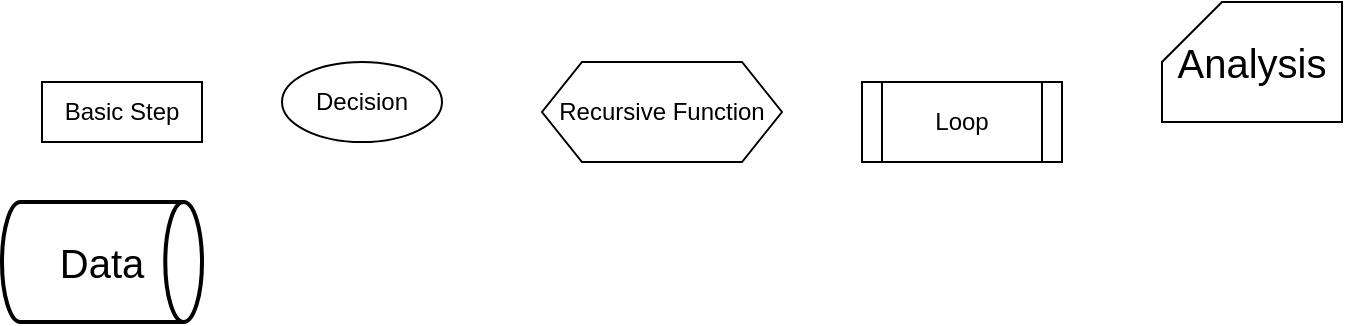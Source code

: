 <mxfile version="14.6.9" type="github" pages="3">
  <diagram id="C5RBs43oDa-KdzZeNtuy" name="Definitions">
    <mxGraphModel dx="998" dy="548" grid="1" gridSize="10" guides="1" tooltips="1" connect="1" arrows="1" fold="1" page="1" pageScale="1" pageWidth="827" pageHeight="1169" math="0" shadow="0">
      <root>
        <mxCell id="WIyWlLk6GJQsqaUBKTNV-0" />
        <mxCell id="WIyWlLk6GJQsqaUBKTNV-1" parent="WIyWlLk6GJQsqaUBKTNV-0" />
        <mxCell id="oQeX9p5yyepEpvZitSPG-0" value="Basic Step" style="rounded=0;whiteSpace=wrap;html=1;" parent="WIyWlLk6GJQsqaUBKTNV-1" vertex="1">
          <mxGeometry x="80" y="50" width="80" height="30" as="geometry" />
        </mxCell>
        <mxCell id="oQeX9p5yyepEpvZitSPG-1" value="Decision" style="ellipse;whiteSpace=wrap;html=1;" parent="WIyWlLk6GJQsqaUBKTNV-1" vertex="1">
          <mxGeometry x="200" y="40" width="80" height="40" as="geometry" />
        </mxCell>
        <mxCell id="oQeX9p5yyepEpvZitSPG-2" value="Recursive Function" style="shape=hexagon;perimeter=hexagonPerimeter2;whiteSpace=wrap;html=1;fixedSize=1;" parent="WIyWlLk6GJQsqaUBKTNV-1" vertex="1">
          <mxGeometry x="330" y="40" width="120" height="50" as="geometry" />
        </mxCell>
        <mxCell id="RtTp5QrfIGCOpTLdnlya-0" value="Loop" style="shape=process;whiteSpace=wrap;html=1;backgroundOutline=1;" parent="WIyWlLk6GJQsqaUBKTNV-1" vertex="1">
          <mxGeometry x="490" y="50" width="100" height="40" as="geometry" />
        </mxCell>
        <mxCell id="6ulfAT_DIQg-6BGicPa_-0" value="Analysis" style="shape=card;whiteSpace=wrap;html=1;fontSize=20;" parent="WIyWlLk6GJQsqaUBKTNV-1" vertex="1">
          <mxGeometry x="640" y="10" width="90" height="60" as="geometry" />
        </mxCell>
        <mxCell id="5KdFiXBNwwGhrF-CoOeg-0" value="Data" style="strokeWidth=2;html=1;shape=mxgraph.flowchart.direct_data;whiteSpace=wrap;fontSize=20;" parent="WIyWlLk6GJQsqaUBKTNV-1" vertex="1">
          <mxGeometry x="60" y="110" width="100" height="60" as="geometry" />
        </mxCell>
      </root>
    </mxGraphModel>
  </diagram>
  <diagram id="tIxm_2JEZQ_qYNFVAXUs" name="Main Overview">
    <mxGraphModel dx="2024" dy="1745" grid="1" gridSize="10" guides="1" tooltips="1" connect="1" arrows="1" fold="1" page="1" pageScale="1" pageWidth="850" pageHeight="1100" math="0" shadow="0">
      <root>
        <mxCell id="d6WLnALJwDJ_RtDQIaNG-0" />
        <mxCell id="d6WLnALJwDJ_RtDQIaNG-1" parent="d6WLnALJwDJ_RtDQIaNG-0" />
        <mxCell id="Dl-497psYRMsx54OYw8d-57" value="" style="rounded=0;whiteSpace=wrap;html=1;fillColor=#f8cecc;strokeColor=#b85450;" vertex="1" parent="d6WLnALJwDJ_RtDQIaNG-1">
          <mxGeometry x="-840" y="130" width="1060" height="410" as="geometry" />
        </mxCell>
        <mxCell id="d6WLnALJwDJ_RtDQIaNG-8" value="" style="rounded=0;whiteSpace=wrap;html=1;fillColor=#dae8fc;strokeColor=#6c8ebf;" vertex="1" parent="d6WLnALJwDJ_RtDQIaNG-1">
          <mxGeometry x="240" y="-10" width="350" height="260" as="geometry" />
        </mxCell>
        <mxCell id="d6WLnALJwDJ_RtDQIaNG-2" value="Input For The Move" style="rounded=0;whiteSpace=wrap;html=1;" vertex="1" parent="d6WLnALJwDJ_RtDQIaNG-1">
          <mxGeometry x="360" y="10" width="80" height="40" as="geometry" />
        </mxCell>
        <mxCell id="d6WLnALJwDJ_RtDQIaNG-6" value="" style="endArrow=classic;html=1;exitX=0.5;exitY=1;exitDx=0;exitDy=0;entryX=0.5;entryY=0;entryDx=0;entryDy=0;" edge="1" parent="d6WLnALJwDJ_RtDQIaNG-1" source="d6WLnALJwDJ_RtDQIaNG-2" target="Dl-497psYRMsx54OYw8d-1">
          <mxGeometry width="50" height="50" relative="1" as="geometry">
            <mxPoint x="400" y="170" as="sourcePoint" />
            <mxPoint x="400" y="220" as="targetPoint" />
          </mxGeometry>
        </mxCell>
        <mxCell id="d6WLnALJwDJ_RtDQIaNG-9" value="&lt;font style=&quot;font-size: 20px&quot;&gt;Main&lt;/font&gt;" style="text;html=1;strokeColor=none;fillColor=none;align=center;verticalAlign=middle;whiteSpace=wrap;rounded=0;" vertex="1" parent="d6WLnALJwDJ_RtDQIaNG-1">
          <mxGeometry x="490" y="10" width="90" height="80" as="geometry" />
        </mxCell>
        <mxCell id="d6WLnALJwDJ_RtDQIaNG-11" value="" style="endArrow=classic;html=1;exitX=0.5;exitY=1;exitDx=0;exitDy=0;entryX=0.5;entryY=0;entryDx=0;entryDy=0;" edge="1" parent="d6WLnALJwDJ_RtDQIaNG-1" source="Dl-497psYRMsx54OYw8d-1">
          <mxGeometry width="50" height="50" relative="1" as="geometry">
            <mxPoint x="400" y="260" as="sourcePoint" />
            <mxPoint x="400" y="190" as="targetPoint" />
          </mxGeometry>
        </mxCell>
        <mxCell id="Dl-497psYRMsx54OYw8d-1" value="Find the optimal rating for each possible move from the current position" style="shape=process;whiteSpace=wrap;html=1;backgroundOutline=1;" vertex="1" parent="d6WLnALJwDJ_RtDQIaNG-1">
          <mxGeometry x="320" y="90" width="160" height="60" as="geometry" />
        </mxCell>
        <mxCell id="Dl-497psYRMsx54OYw8d-34" value="" style="endArrow=none;dashed=1;html=1;dashPattern=1 3;strokeWidth=2;exitX=1;exitY=0;exitDx=0;exitDy=0;entryX=0;entryY=0.5;entryDx=0;entryDy=0;" edge="1" parent="d6WLnALJwDJ_RtDQIaNG-1" source="Dl-497psYRMsx54OYw8d-46" target="Dl-497psYRMsx54OYw8d-35">
          <mxGeometry width="50" height="50" relative="1" as="geometry">
            <mxPoint x="-130" y="430" as="sourcePoint" />
            <mxPoint x="-80" y="380" as="targetPoint" />
          </mxGeometry>
        </mxCell>
        <mxCell id="Dl-497psYRMsx54OYw8d-35" value="Get Optimal Rating from this position" style="shape=hexagon;perimeter=hexagonPerimeter2;whiteSpace=wrap;html=1;fixedSize=1;" vertex="1" parent="d6WLnALJwDJ_RtDQIaNG-1">
          <mxGeometry x="-70" y="190" width="120" height="50" as="geometry" />
        </mxCell>
        <mxCell id="Dl-497psYRMsx54OYw8d-36" value="If this is final Layer" style="ellipse;whiteSpace=wrap;html=1;" vertex="1" parent="d6WLnALJwDJ_RtDQIaNG-1">
          <mxGeometry x="-55" y="280" width="90" height="50" as="geometry" />
        </mxCell>
        <mxCell id="Dl-497psYRMsx54OYw8d-37" value="" style="endArrow=classic;html=1;exitX=0.5;exitY=1;exitDx=0;exitDy=0;entryX=0.5;entryY=0;entryDx=0;entryDy=0;" edge="1" parent="d6WLnALJwDJ_RtDQIaNG-1" source="Dl-497psYRMsx54OYw8d-35" target="Dl-497psYRMsx54OYw8d-36">
          <mxGeometry width="50" height="50" relative="1" as="geometry">
            <mxPoint x="230" y="410" as="sourcePoint" />
            <mxPoint x="280" y="360" as="targetPoint" />
          </mxGeometry>
        </mxCell>
        <mxCell id="Dl-497psYRMsx54OYw8d-38" value="Return Current Rating" style="rounded=0;whiteSpace=wrap;html=1;" vertex="1" parent="d6WLnALJwDJ_RtDQIaNG-1">
          <mxGeometry x="110" y="290" width="90" height="30" as="geometry" />
        </mxCell>
        <mxCell id="Dl-497psYRMsx54OYw8d-39" value="" style="endArrow=classic;html=1;entryX=0;entryY=0.5;entryDx=0;entryDy=0;exitX=1;exitY=0.5;exitDx=0;exitDy=0;" edge="1" parent="d6WLnALJwDJ_RtDQIaNG-1" source="Dl-497psYRMsx54OYw8d-36" target="Dl-497psYRMsx54OYw8d-38">
          <mxGeometry width="50" height="50" relative="1" as="geometry">
            <mxPoint x="40" y="310" as="sourcePoint" />
            <mxPoint x="20" y="280" as="targetPoint" />
          </mxGeometry>
        </mxCell>
        <mxCell id="Dl-497psYRMsx54OYw8d-40" value="" style="endArrow=classic;html=1;entryX=1;entryY=0.5;entryDx=0;entryDy=0;exitX=0;exitY=0.5;exitDx=0;exitDy=0;" edge="1" parent="d6WLnALJwDJ_RtDQIaNG-1" source="Dl-497psYRMsx54OYw8d-36">
          <mxGeometry width="50" height="50" relative="1" as="geometry">
            <mxPoint x="-30" y="330" as="sourcePoint" />
            <mxPoint x="-170" y="305" as="targetPoint" />
          </mxGeometry>
        </mxCell>
        <mxCell id="Dl-497psYRMsx54OYw8d-41" value="If Playing Black" style="ellipse;whiteSpace=wrap;html=1;" vertex="1" parent="d6WLnALJwDJ_RtDQIaNG-1">
          <mxGeometry x="-250" y="285" width="80" height="40" as="geometry" />
        </mxCell>
        <mxCell id="Dl-497psYRMsx54OYw8d-42" value="" style="endArrow=classic;html=1;exitX=0.5;exitY=1;exitDx=0;exitDy=0;startArrow=none;entryX=1;entryY=0.5;entryDx=0;entryDy=0;" edge="1" parent="d6WLnALJwDJ_RtDQIaNG-1" source="Dl-497psYRMsx54OYw8d-44">
          <mxGeometry width="50" height="50" relative="1" as="geometry">
            <mxPoint x="-260" y="430" as="sourcePoint" />
            <mxPoint x="-290" y="360" as="targetPoint" />
          </mxGeometry>
        </mxCell>
        <mxCell id="Dl-497psYRMsx54OYw8d-43" value="Yes" style="text;html=1;strokeColor=none;fillColor=none;align=center;verticalAlign=middle;whiteSpace=wrap;rounded=0;" vertex="1" parent="d6WLnALJwDJ_RtDQIaNG-1">
          <mxGeometry x="40" y="285" width="40" height="20" as="geometry" />
        </mxCell>
        <mxCell id="Dl-497psYRMsx54OYw8d-44" value="Yes" style="text;html=1;strokeColor=none;fillColor=none;align=center;verticalAlign=middle;whiteSpace=wrap;rounded=0;" vertex="1" parent="d6WLnALJwDJ_RtDQIaNG-1">
          <mxGeometry x="-230" y="340" width="40" height="20" as="geometry" />
        </mxCell>
        <mxCell id="Dl-497psYRMsx54OYw8d-45" value="" style="endArrow=none;html=1;exitX=0.5;exitY=1;exitDx=0;exitDy=0;" edge="1" parent="d6WLnALJwDJ_RtDQIaNG-1" source="Dl-497psYRMsx54OYw8d-41" target="Dl-497psYRMsx54OYw8d-44">
          <mxGeometry width="50" height="50" relative="1" as="geometry">
            <mxPoint x="-210" y="325" as="sourcePoint" />
            <mxPoint x="-210" y="380" as="targetPoint" />
          </mxGeometry>
        </mxCell>
        <mxCell id="Dl-497psYRMsx54OYw8d-46" value="Get Opponent&#39;s highest rating for each move from now" style="shape=process;whiteSpace=wrap;html=1;backgroundOutline=1;" vertex="1" parent="d6WLnALJwDJ_RtDQIaNG-1">
          <mxGeometry x="-420" y="340" width="130" height="60" as="geometry" />
        </mxCell>
        <mxCell id="Dl-497psYRMsx54OYw8d-47" value="Get Opponent&#39;s lowest rating for each move from now" style="shape=process;whiteSpace=wrap;html=1;backgroundOutline=1;" vertex="1" parent="d6WLnALJwDJ_RtDQIaNG-1">
          <mxGeometry x="-420" y="220" width="120" height="70" as="geometry" />
        </mxCell>
        <mxCell id="Dl-497psYRMsx54OYw8d-48" value="" style="endArrow=classic;html=1;exitX=0.5;exitY=0;exitDx=0;exitDy=0;entryX=1;entryY=0.5;entryDx=0;entryDy=0;" edge="1" parent="d6WLnALJwDJ_RtDQIaNG-1" source="Dl-497psYRMsx54OYw8d-41" target="Dl-497psYRMsx54OYw8d-47">
          <mxGeometry width="50" height="50" relative="1" as="geometry">
            <mxPoint x="-240" y="260" as="sourcePoint" />
            <mxPoint x="-190" y="210" as="targetPoint" />
            <Array as="points">
              <mxPoint x="-210" y="255" />
            </Array>
          </mxGeometry>
        </mxCell>
        <mxCell id="Dl-497psYRMsx54OYw8d-49" value="" style="endArrow=none;dashed=1;html=1;dashPattern=1 3;strokeWidth=2;exitX=0.942;exitY=0.029;exitDx=0;exitDy=0;exitPerimeter=0;entryX=0;entryY=0.5;entryDx=0;entryDy=0;" edge="1" parent="d6WLnALJwDJ_RtDQIaNG-1" source="Dl-497psYRMsx54OYw8d-47" target="Dl-497psYRMsx54OYw8d-35">
          <mxGeometry width="50" height="50" relative="1" as="geometry">
            <mxPoint x="-180" y="250" as="sourcePoint" />
            <mxPoint x="-130" y="200" as="targetPoint" />
          </mxGeometry>
        </mxCell>
        <mxCell id="Dl-497psYRMsx54OYw8d-50" value="Set &quot;optimal variable&quot; to be the highest possible &quot;forced&quot; rating" style="rounded=0;whiteSpace=wrap;html=1;" vertex="1" parent="d6WLnALJwDJ_RtDQIaNG-1">
          <mxGeometry x="-640" y="230" width="140" height="50" as="geometry" />
        </mxCell>
        <mxCell id="Dl-497psYRMsx54OYw8d-51" value="Set &quot;optimal variable&quot; to be the lowest possible &quot;forced&quot; rating" style="rounded=0;whiteSpace=wrap;html=1;" vertex="1" parent="d6WLnALJwDJ_RtDQIaNG-1">
          <mxGeometry x="-630" y="345" width="140" height="50" as="geometry" />
        </mxCell>
        <mxCell id="Dl-497psYRMsx54OYw8d-52" value="" style="endArrow=classic;html=1;exitX=0;exitY=0.5;exitDx=0;exitDy=0;entryX=1;entryY=0.5;entryDx=0;entryDy=0;" edge="1" parent="d6WLnALJwDJ_RtDQIaNG-1" source="Dl-497psYRMsx54OYw8d-47" target="Dl-497psYRMsx54OYw8d-50">
          <mxGeometry width="50" height="50" relative="1" as="geometry">
            <mxPoint x="-390" y="460" as="sourcePoint" />
            <mxPoint x="-340" y="410" as="targetPoint" />
          </mxGeometry>
        </mxCell>
        <mxCell id="Dl-497psYRMsx54OYw8d-53" value="" style="endArrow=classic;html=1;exitX=0;exitY=0.5;exitDx=0;exitDy=0;entryX=1;entryY=0.5;entryDx=0;entryDy=0;" edge="1" parent="d6WLnALJwDJ_RtDQIaNG-1" source="Dl-497psYRMsx54OYw8d-46" target="Dl-497psYRMsx54OYw8d-51">
          <mxGeometry width="50" height="50" relative="1" as="geometry">
            <mxPoint x="-430" y="470" as="sourcePoint" />
            <mxPoint x="-380" y="420" as="targetPoint" />
          </mxGeometry>
        </mxCell>
        <mxCell id="Dl-497psYRMsx54OYw8d-54" value="Return the optimal rating" style="rounded=0;whiteSpace=wrap;html=1;" vertex="1" parent="d6WLnALJwDJ_RtDQIaNG-1">
          <mxGeometry x="-810" y="290" width="80" height="30" as="geometry" />
        </mxCell>
        <mxCell id="Dl-497psYRMsx54OYw8d-55" value="" style="endArrow=classic;html=1;entryX=1;entryY=0.5;entryDx=0;entryDy=0;exitX=0;exitY=0.5;exitDx=0;exitDy=0;" edge="1" parent="d6WLnALJwDJ_RtDQIaNG-1" source="Dl-497psYRMsx54OYw8d-50" target="Dl-497psYRMsx54OYw8d-54">
          <mxGeometry width="50" height="50" relative="1" as="geometry">
            <mxPoint x="-670" y="320" as="sourcePoint" />
            <mxPoint x="-620" y="270" as="targetPoint" />
          </mxGeometry>
        </mxCell>
        <mxCell id="Dl-497psYRMsx54OYw8d-56" value="" style="endArrow=classic;html=1;exitX=0;exitY=0.5;exitDx=0;exitDy=0;entryX=1;entryY=0.5;entryDx=0;entryDy=0;" edge="1" parent="d6WLnALJwDJ_RtDQIaNG-1" source="Dl-497psYRMsx54OYw8d-51" target="Dl-497psYRMsx54OYw8d-54">
          <mxGeometry width="50" height="50" relative="1" as="geometry">
            <mxPoint x="-790" y="410" as="sourcePoint" />
            <mxPoint x="-740" y="360" as="targetPoint" />
          </mxGeometry>
        </mxCell>
        <mxCell id="Dl-497psYRMsx54OYw8d-58" value="&lt;font style=&quot;font-size: 20px&quot;&gt;Getting the optimal rating&lt;/font&gt;" style="text;html=1;strokeColor=none;fillColor=none;align=center;verticalAlign=middle;whiteSpace=wrap;rounded=0;" vertex="1" parent="d6WLnALJwDJ_RtDQIaNG-1">
          <mxGeometry x="-30" y="440" width="150" height="50" as="geometry" />
        </mxCell>
        <mxCell id="Dl-497psYRMsx54OYw8d-59" value="Return the move with the lowest rating" style="rounded=0;whiteSpace=wrap;html=1;" vertex="1" parent="d6WLnALJwDJ_RtDQIaNG-1">
          <mxGeometry x="345" y="190" width="110" height="50" as="geometry" />
        </mxCell>
      </root>
    </mxGraphModel>
  </diagram>
  <diagram id="2Rf0pJD1pQTmd6xX7p-X" name="Moving &amp; Rating">
    <mxGraphModel dx="998" dy="548" grid="1" gridSize="10" guides="1" tooltips="1" connect="1" arrows="1" fold="1" page="1" pageScale="1" pageWidth="850" pageHeight="1100" math="0" shadow="0">
      <root>
        <mxCell id="h4ntUMJiJUE_A8WayHQY-0" />
        <mxCell id="h4ntUMJiJUE_A8WayHQY-1" parent="h4ntUMJiJUE_A8WayHQY-0" />
        <mxCell id="X8eQXAgSh8zrn3LgJRTD-47" value="" style="rounded=0;whiteSpace=wrap;html=1;fontSize=20;fillColor=#f8cecc;strokeColor=#b85450;" parent="h4ntUMJiJUE_A8WayHQY-1" vertex="1">
          <mxGeometry x="10" y="447.5" width="860" height="502.5" as="geometry" />
        </mxCell>
        <mxCell id="X8eQXAgSh8zrn3LgJRTD-43" value="" style="endArrow=none;dashed=1;html=1;dashPattern=1 3;strokeWidth=2;fontSize=20;exitX=1;exitY=0.5;exitDx=0;exitDy=0;exitPerimeter=0;entryX=0;entryY=0.25;entryDx=0;entryDy=0;" parent="h4ntUMJiJUE_A8WayHQY-1" source="X8eQXAgSh8zrn3LgJRTD-42" target="X8eQXAgSh8zrn3LgJRTD-39" edge="1">
          <mxGeometry width="50" height="50" relative="1" as="geometry">
            <mxPoint x="200" y="830" as="sourcePoint" />
            <mxPoint x="250" y="780" as="targetPoint" />
          </mxGeometry>
        </mxCell>
        <mxCell id="X8eQXAgSh8zrn3LgJRTD-27" value="" style="rounded=0;whiteSpace=wrap;html=1;fontSize=20;fillColor=#ffe6cc;strokeColor=#d79b00;" parent="h4ntUMJiJUE_A8WayHQY-1" vertex="1">
          <mxGeometry x="960" y="650" width="790" height="390" as="geometry" />
        </mxCell>
        <mxCell id="fNAhgXy2wZgyrlp8dIVo-26" value="" style="rounded=0;whiteSpace=wrap;html=1;fontSize=20;fillColor=#d5e8d4;strokeColor=#82b366;" parent="h4ntUMJiJUE_A8WayHQY-1" vertex="1">
          <mxGeometry x="930" y="90" width="830" height="470" as="geometry" />
        </mxCell>
        <mxCell id="fNAhgXy2wZgyrlp8dIVo-24" value="" style="endArrow=none;dashed=1;html=1;dashPattern=1 3;strokeWidth=2;fontSize=20;exitX=1;exitY=0;exitDx=0;exitDy=0;entryX=0.08;entryY=1;entryDx=0;entryDy=0;entryPerimeter=0;" parent="h4ntUMJiJUE_A8WayHQY-1" source="fNAhgXy2wZgyrlp8dIVo-23" target="fNAhgXy2wZgyrlp8dIVo-14" edge="1">
          <mxGeometry width="50" height="50" relative="1" as="geometry">
            <mxPoint x="1420" y="490" as="sourcePoint" />
            <mxPoint x="1470" y="440" as="targetPoint" />
          </mxGeometry>
        </mxCell>
        <mxCell id="h4ntUMJiJUE_A8WayHQY-2" value="" style="rounded=0;whiteSpace=wrap;html=1;fillColor=#dae8fc;strokeColor=#6c8ebf;" parent="h4ntUMJiJUE_A8WayHQY-1" vertex="1">
          <mxGeometry x="200" y="120" width="470" height="320" as="geometry" />
        </mxCell>
        <mxCell id="h4ntUMJiJUE_A8WayHQY-3" value="Getting Rating for Current Position" style="text;html=1;strokeColor=none;fillColor=none;align=center;verticalAlign=middle;whiteSpace=wrap;rounded=0;fontSize=20;" parent="h4ntUMJiJUE_A8WayHQY-1" vertex="1">
          <mxGeometry x="470" y="130" width="160" height="80" as="geometry" />
        </mxCell>
        <mxCell id="h4ntUMJiJUE_A8WayHQY-4" value="For each position" style="shape=process;whiteSpace=wrap;html=1;backgroundOutline=1;" parent="h4ntUMJiJUE_A8WayHQY-1" vertex="1">
          <mxGeometry x="280" y="180" width="100" height="40" as="geometry" />
        </mxCell>
        <mxCell id="h4ntUMJiJUE_A8WayHQY-5" value="If there&#39;s an element" style="ellipse;whiteSpace=wrap;html=1;" parent="h4ntUMJiJUE_A8WayHQY-1" vertex="1">
          <mxGeometry x="285" y="250" width="90" height="50" as="geometry" />
        </mxCell>
        <mxCell id="h4ntUMJiJUE_A8WayHQY-6" value="" style="endArrow=classic;html=1;fontSize=20;exitX=1;exitY=0.5;exitDx=0;exitDy=0;entryX=0;entryY=0.5;entryDx=0;entryDy=0;" parent="h4ntUMJiJUE_A8WayHQY-1" source="h4ntUMJiJUE_A8WayHQY-5" target="h4ntUMJiJUE_A8WayHQY-7" edge="1">
          <mxGeometry width="50" height="50" relative="1" as="geometry">
            <mxPoint x="370" y="370" as="sourcePoint" />
            <mxPoint x="420" y="320" as="targetPoint" />
          </mxGeometry>
        </mxCell>
        <mxCell id="h4ntUMJiJUE_A8WayHQY-7" value="Increase the rating by (piece value) * (position value)" style="rounded=0;whiteSpace=wrap;html=1;" parent="h4ntUMJiJUE_A8WayHQY-1" vertex="1">
          <mxGeometry x="460" y="245" width="170" height="60" as="geometry" />
        </mxCell>
        <mxCell id="h4ntUMJiJUE_A8WayHQY-8" value="" style="endArrow=classic;html=1;fontSize=20;exitX=0.5;exitY=1;exitDx=0;exitDy=0;entryX=0.5;entryY=0;entryDx=0;entryDy=0;" parent="h4ntUMJiJUE_A8WayHQY-1" source="h4ntUMJiJUE_A8WayHQY-4" target="h4ntUMJiJUE_A8WayHQY-5" edge="1">
          <mxGeometry width="50" height="50" relative="1" as="geometry">
            <mxPoint x="250" y="500" as="sourcePoint" />
            <mxPoint x="300" y="450" as="targetPoint" />
          </mxGeometry>
        </mxCell>
        <mxCell id="RYmmo48TgtrKcq54YBf0-0" value="Supposedly 64 operations-ish" style="shape=card;whiteSpace=wrap;html=1;fontSize=20;" parent="h4ntUMJiJUE_A8WayHQY-1" vertex="1">
          <mxGeometry x="350" y="340" width="180" height="80" as="geometry" />
        </mxCell>
        <mxCell id="Kvj_u6iYUSbqGE3Q3uXy-5" style="edgeStyle=orthogonalEdgeStyle;rounded=0;orthogonalLoop=1;jettySize=auto;html=1;entryX=0.5;entryY=0;entryDx=0;entryDy=0;" edge="1" parent="h4ntUMJiJUE_A8WayHQY-1" source="6HGNWUAgBv9HgzkJ8VwI-1" target="Kvj_u6iYUSbqGE3Q3uXy-2">
          <mxGeometry relative="1" as="geometry" />
        </mxCell>
        <mxCell id="6HGNWUAgBv9HgzkJ8VwI-1" value="For every element, add it to checking if it&#39;s an enemy piece with the current king in range; if there&#39;s a check, then only add pieces that are checking" style="shape=process;whiteSpace=wrap;html=1;backgroundOutline=1;" parent="h4ntUMJiJUE_A8WayHQY-1" vertex="1">
          <mxGeometry x="330" y="500" width="190" height="85" as="geometry" />
        </mxCell>
        <mxCell id="fNAhgXy2wZgyrlp8dIVo-1" value="Pieces with potential to check current king" style="strokeWidth=2;html=1;shape=mxgraph.flowchart.direct_data;whiteSpace=wrap;fontSize=20;" parent="h4ntUMJiJUE_A8WayHQY-1" vertex="1">
          <mxGeometry x="20" y="507.5" width="170" height="70" as="geometry" />
        </mxCell>
        <mxCell id="fNAhgXy2wZgyrlp8dIVo-2" value="" style="endArrow=none;dashed=1;html=1;dashPattern=1 3;strokeWidth=2;fontSize=20;entryX=0;entryY=0.5;entryDx=0;entryDy=0;exitX=1;exitY=0.5;exitDx=0;exitDy=0;exitPerimeter=0;" parent="h4ntUMJiJUE_A8WayHQY-1" source="fNAhgXy2wZgyrlp8dIVo-1" target="6HGNWUAgBv9HgzkJ8VwI-1" edge="1">
          <mxGeometry width="50" height="50" relative="1" as="geometry">
            <mxPoint x="60" y="660" as="sourcePoint" />
            <mxPoint x="110" y="610" as="targetPoint" />
          </mxGeometry>
        </mxCell>
        <mxCell id="fNAhgXy2wZgyrlp8dIVo-4" value="Is the enemy king in the &quot;line of sight&quot; of this piece? Don&#39;t consider intermediate elements" style="ellipse;whiteSpace=wrap;html=1;" parent="h4ntUMJiJUE_A8WayHQY-1" vertex="1">
          <mxGeometry x="980" y="255" width="200" height="75" as="geometry" />
        </mxCell>
        <mxCell id="fNAhgXy2wZgyrlp8dIVo-5" value="For every element in the direction of the king until we get to the king" style="shape=process;whiteSpace=wrap;html=1;backgroundOutline=1;" parent="h4ntUMJiJUE_A8WayHQY-1" vertex="1">
          <mxGeometry x="1280" y="260" width="160" height="65" as="geometry" />
        </mxCell>
        <mxCell id="fNAhgXy2wZgyrlp8dIVo-6" value="Return false if we &quot;hit&quot; one of our own pieces" style="rounded=0;whiteSpace=wrap;html=1;" parent="h4ntUMJiJUE_A8WayHQY-1" vertex="1">
          <mxGeometry x="1540" y="335" width="120" height="35" as="geometry" />
        </mxCell>
        <mxCell id="fNAhgXy2wZgyrlp8dIVo-7" value="Add the piece into Pieces in Path and set King In Range to True if it&#39;s an enemy piece" style="rounded=0;whiteSpace=wrap;html=1;" parent="h4ntUMJiJUE_A8WayHQY-1" vertex="1">
          <mxGeometry x="1530" y="220" width="170" height="50" as="geometry" />
        </mxCell>
        <mxCell id="fNAhgXy2wZgyrlp8dIVo-8" value="Pieces in Path" style="strokeWidth=2;html=1;shape=mxgraph.flowchart.direct_data;whiteSpace=wrap;fontSize=20;" parent="h4ntUMJiJUE_A8WayHQY-1" vertex="1">
          <mxGeometry x="1260" y="110" width="110" height="70" as="geometry" />
        </mxCell>
        <mxCell id="fNAhgXy2wZgyrlp8dIVo-10" value="" style="endArrow=classic;html=1;fontSize=20;exitX=1;exitY=0.5;exitDx=0;exitDy=0;entryX=0;entryY=0.5;entryDx=0;entryDy=0;" parent="h4ntUMJiJUE_A8WayHQY-1" source="fNAhgXy2wZgyrlp8dIVo-4" target="fNAhgXy2wZgyrlp8dIVo-5" edge="1">
          <mxGeometry width="50" height="50" relative="1" as="geometry">
            <mxPoint x="1280" y="510" as="sourcePoint" />
            <mxPoint x="1330" y="460" as="targetPoint" />
          </mxGeometry>
        </mxCell>
        <mxCell id="fNAhgXy2wZgyrlp8dIVo-11" value="" style="endArrow=classic;html=1;fontSize=20;exitX=1;exitY=0.5;exitDx=0;exitDy=0;entryX=0;entryY=0.5;entryDx=0;entryDy=0;" parent="h4ntUMJiJUE_A8WayHQY-1" source="fNAhgXy2wZgyrlp8dIVo-5" target="fNAhgXy2wZgyrlp8dIVo-7" edge="1">
          <mxGeometry width="50" height="50" relative="1" as="geometry">
            <mxPoint x="1400" y="470" as="sourcePoint" />
            <mxPoint x="1450" y="420" as="targetPoint" />
          </mxGeometry>
        </mxCell>
        <mxCell id="fNAhgXy2wZgyrlp8dIVo-12" value="" style="endArrow=classic;html=1;fontSize=20;exitX=1;exitY=0.5;exitDx=0;exitDy=0;entryX=0;entryY=0.5;entryDx=0;entryDy=0;" parent="h4ntUMJiJUE_A8WayHQY-1" source="fNAhgXy2wZgyrlp8dIVo-5" target="fNAhgXy2wZgyrlp8dIVo-6" edge="1">
          <mxGeometry width="50" height="50" relative="1" as="geometry">
            <mxPoint x="1470" y="490" as="sourcePoint" />
            <mxPoint x="1520" y="440" as="targetPoint" />
          </mxGeometry>
        </mxCell>
        <mxCell id="fNAhgXy2wZgyrlp8dIVo-13" value="" style="endArrow=none;dashed=1;html=1;dashPattern=1 3;strokeWidth=2;fontSize=20;exitX=1;exitY=0.5;exitDx=0;exitDy=0;exitPerimeter=0;entryX=0;entryY=0;entryDx=0;entryDy=0;" parent="h4ntUMJiJUE_A8WayHQY-1" source="fNAhgXy2wZgyrlp8dIVo-8" target="fNAhgXy2wZgyrlp8dIVo-7" edge="1">
          <mxGeometry width="50" height="50" relative="1" as="geometry">
            <mxPoint x="1230" y="510" as="sourcePoint" />
            <mxPoint x="1280" y="460" as="targetPoint" />
          </mxGeometry>
        </mxCell>
        <mxCell id="fNAhgXy2wZgyrlp8dIVo-14" value="King In Range" style="strokeWidth=2;html=1;shape=mxgraph.flowchart.direct_data;whiteSpace=wrap;fontSize=20;" parent="h4ntUMJiJUE_A8WayHQY-1" vertex="1">
          <mxGeometry x="1500" y="100" width="100" height="60" as="geometry" />
        </mxCell>
        <mxCell id="fNAhgXy2wZgyrlp8dIVo-15" value="" style="endArrow=none;dashed=1;html=1;dashPattern=1 3;strokeWidth=2;fontSize=20;entryX=0.5;entryY=1;entryDx=0;entryDy=0;entryPerimeter=0;exitX=0.5;exitY=0;exitDx=0;exitDy=0;" parent="h4ntUMJiJUE_A8WayHQY-1" source="fNAhgXy2wZgyrlp8dIVo-7" target="fNAhgXy2wZgyrlp8dIVo-14" edge="1">
          <mxGeometry width="50" height="50" relative="1" as="geometry">
            <mxPoint x="1350" y="500" as="sourcePoint" />
            <mxPoint x="1400" y="450" as="targetPoint" />
          </mxGeometry>
        </mxCell>
        <mxCell id="fNAhgXy2wZgyrlp8dIVo-16" value="" style="endArrow=classic;html=1;fontSize=20;exitX=0.5;exitY=1;exitDx=0;exitDy=0;startArrow=none;entryX=0.5;entryY=0;entryDx=0;entryDy=0;" parent="h4ntUMJiJUE_A8WayHQY-1" source="fNAhgXy2wZgyrlp8dIVo-17" target="X8eQXAgSh8zrn3LgJRTD-2" edge="1">
          <mxGeometry width="50" height="50" relative="1" as="geometry">
            <mxPoint x="1230" y="450" as="sourcePoint" />
            <mxPoint x="1360" y="430" as="targetPoint" />
          </mxGeometry>
        </mxCell>
        <mxCell id="fNAhgXy2wZgyrlp8dIVo-17" value="&lt;font style=&quot;font-size: 12px&quot;&gt;After&lt;/font&gt;" style="text;html=1;strokeColor=none;fillColor=none;align=center;verticalAlign=middle;whiteSpace=wrap;rounded=0;fontSize=20;" parent="h4ntUMJiJUE_A8WayHQY-1" vertex="1">
          <mxGeometry x="1340" y="342.5" width="40" height="20" as="geometry" />
        </mxCell>
        <mxCell id="fNAhgXy2wZgyrlp8dIVo-21" value="" style="endArrow=none;html=1;fontSize=20;exitX=0.5;exitY=1;exitDx=0;exitDy=0;" parent="h4ntUMJiJUE_A8WayHQY-1" source="fNAhgXy2wZgyrlp8dIVo-5" target="fNAhgXy2wZgyrlp8dIVo-17" edge="1">
          <mxGeometry width="50" height="50" relative="1" as="geometry">
            <mxPoint x="1360" y="325" as="sourcePoint" />
            <mxPoint x="1360" y="430" as="targetPoint" />
          </mxGeometry>
        </mxCell>
        <mxCell id="fNAhgXy2wZgyrlp8dIVo-23" value="Return if the King&#39;s in range&amp;nbsp;" style="rounded=0;whiteSpace=wrap;html=1;" parent="h4ntUMJiJUE_A8WayHQY-1" vertex="1">
          <mxGeometry x="1302.5" y="480" width="115" height="60" as="geometry" />
        </mxCell>
        <mxCell id="fNAhgXy2wZgyrlp8dIVo-27" value="Returns if the Enemy King is in range, and updates to store the pieces in its path" style="text;html=1;strokeColor=none;fillColor=none;align=center;verticalAlign=middle;whiteSpace=wrap;rounded=0;fontSize=20;" parent="h4ntUMJiJUE_A8WayHQY-1" vertex="1">
          <mxGeometry x="990" y="135" width="230" height="20" as="geometry" />
        </mxCell>
        <mxCell id="fNAhgXy2wZgyrlp8dIVo-28" value="Loops through a &quot;line&quot; towards the king in constant time" style="shape=card;whiteSpace=wrap;html=1;fontSize=20;" parent="h4ntUMJiJUE_A8WayHQY-1" vertex="1">
          <mxGeometry x="980" y="450" width="220" height="80" as="geometry" />
        </mxCell>
        <mxCell id="X8eQXAgSh8zrn3LgJRTD-2" value="Also give back if PIP is empty(meaning there&#39;s a check)" style="rounded=0;whiteSpace=wrap;html=1;" parent="h4ntUMJiJUE_A8WayHQY-1" vertex="1">
          <mxGeometry x="1290" y="390" width="140" height="50" as="geometry" />
        </mxCell>
        <mxCell id="X8eQXAgSh8zrn3LgJRTD-4" value="" style="endArrow=classic;html=1;fontSize=20;exitX=0.5;exitY=1;exitDx=0;exitDy=0;entryX=0.5;entryY=0;entryDx=0;entryDy=0;" parent="h4ntUMJiJUE_A8WayHQY-1" source="X8eQXAgSh8zrn3LgJRTD-2" target="fNAhgXy2wZgyrlp8dIVo-23" edge="1">
          <mxGeometry width="50" height="50" relative="1" as="geometry">
            <mxPoint x="1170" y="740" as="sourcePoint" />
            <mxPoint x="1220" y="690" as="targetPoint" />
          </mxGeometry>
        </mxCell>
        <mxCell id="X8eQXAgSh8zrn3LgJRTD-12" value="Does this piece check the enemy king?" style="ellipse;whiteSpace=wrap;html=1;" parent="h4ntUMJiJUE_A8WayHQY-1" vertex="1">
          <mxGeometry x="1415" y="740" width="120" height="40" as="geometry" />
        </mxCell>
        <mxCell id="X8eQXAgSh8zrn3LgJRTD-15" value="Return if the coordinate doesn&#39;t move the enemy piece into this piece&#39;s &quot;line&quot;" style="rounded=0;whiteSpace=wrap;html=1;" parent="h4ntUMJiJUE_A8WayHQY-1" vertex="1">
          <mxGeometry x="1390" y="843.5" width="170" height="45" as="geometry" />
        </mxCell>
        <mxCell id="X8eQXAgSh8zrn3LgJRTD-16" value="Is the move an en passant?" style="ellipse;whiteSpace=wrap;html=1;" parent="h4ntUMJiJUE_A8WayHQY-1" vertex="1">
          <mxGeometry x="1220" y="739.5" width="110" height="43" as="geometry" />
        </mxCell>
        <mxCell id="X8eQXAgSh8zrn3LgJRTD-17" value="Return if the &quot;check line&quot; doesn&#39;t pass through both pieces" style="rounded=0;whiteSpace=wrap;html=1;" parent="h4ntUMJiJUE_A8WayHQY-1" vertex="1">
          <mxGeometry x="1030" y="736" width="145" height="50" as="geometry" />
        </mxCell>
        <mxCell id="X8eQXAgSh8zrn3LgJRTD-19" value="Return if there is only one piece on the line and said piece moved away from the line" style="rounded=0;whiteSpace=wrap;html=1;" parent="h4ntUMJiJUE_A8WayHQY-1" vertex="1">
          <mxGeometry x="1191.5" y="843.5" width="167" height="70" as="geometry" />
        </mxCell>
        <mxCell id="X8eQXAgSh8zrn3LgJRTD-20" value="" style="endArrow=classic;html=1;fontSize=20;exitX=0.5;exitY=1;exitDx=0;exitDy=0;entryX=0.5;entryY=0;entryDx=0;entryDy=0;startArrow=none;" parent="h4ntUMJiJUE_A8WayHQY-1" source="X8eQXAgSh8zrn3LgJRTD-25" target="X8eQXAgSh8zrn3LgJRTD-19" edge="1">
          <mxGeometry width="50" height="50" relative="1" as="geometry">
            <mxPoint x="1160" y="990" as="sourcePoint" />
            <mxPoint x="1210" y="940" as="targetPoint" />
          </mxGeometry>
        </mxCell>
        <mxCell id="X8eQXAgSh8zrn3LgJRTD-21" value="" style="endArrow=classic;html=1;fontSize=20;entryX=0.5;entryY=0;entryDx=0;entryDy=0;exitX=0.5;exitY=1;exitDx=0;exitDy=0;startArrow=none;" parent="h4ntUMJiJUE_A8WayHQY-1" source="X8eQXAgSh8zrn3LgJRTD-24" target="X8eQXAgSh8zrn3LgJRTD-15" edge="1">
          <mxGeometry width="50" height="50" relative="1" as="geometry">
            <mxPoint x="1480" y="830" as="sourcePoint" />
            <mxPoint x="1530" y="780" as="targetPoint" />
          </mxGeometry>
        </mxCell>
        <mxCell id="X8eQXAgSh8zrn3LgJRTD-22" value="" style="endArrow=classic;html=1;fontSize=20;exitX=0;exitY=0.5;exitDx=0;exitDy=0;entryX=1;entryY=0.5;entryDx=0;entryDy=0;" parent="h4ntUMJiJUE_A8WayHQY-1" source="X8eQXAgSh8zrn3LgJRTD-12" target="X8eQXAgSh8zrn3LgJRTD-16" edge="1">
          <mxGeometry width="50" height="50" relative="1" as="geometry">
            <mxPoint x="900" y="910" as="sourcePoint" />
            <mxPoint x="950" y="860" as="targetPoint" />
          </mxGeometry>
        </mxCell>
        <mxCell id="X8eQXAgSh8zrn3LgJRTD-23" value="" style="endArrow=classic;html=1;fontSize=20;entryX=1;entryY=0.5;entryDx=0;entryDy=0;exitX=0;exitY=0.5;exitDx=0;exitDy=0;" parent="h4ntUMJiJUE_A8WayHQY-1" source="X8eQXAgSh8zrn3LgJRTD-16" target="X8eQXAgSh8zrn3LgJRTD-17" edge="1">
          <mxGeometry width="50" height="50" relative="1" as="geometry">
            <mxPoint x="1030" y="910" as="sourcePoint" />
            <mxPoint x="1080" y="860" as="targetPoint" />
          </mxGeometry>
        </mxCell>
        <mxCell id="X8eQXAgSh8zrn3LgJRTD-25" value="Y" style="text;html=1;strokeColor=none;fillColor=none;align=center;verticalAlign=middle;whiteSpace=wrap;rounded=0;fontSize=20;" parent="h4ntUMJiJUE_A8WayHQY-1" vertex="1">
          <mxGeometry x="1255" y="800" width="40" height="20" as="geometry" />
        </mxCell>
        <mxCell id="X8eQXAgSh8zrn3LgJRTD-26" value="" style="endArrow=none;html=1;fontSize=20;exitX=0.5;exitY=1;exitDx=0;exitDy=0;entryX=0.5;entryY=0;entryDx=0;entryDy=0;" parent="h4ntUMJiJUE_A8WayHQY-1" source="X8eQXAgSh8zrn3LgJRTD-16" target="X8eQXAgSh8zrn3LgJRTD-25" edge="1">
          <mxGeometry width="50" height="50" relative="1" as="geometry">
            <mxPoint x="1275" y="779.0" as="sourcePoint" />
            <mxPoint x="1275" y="840.0" as="targetPoint" />
          </mxGeometry>
        </mxCell>
        <mxCell id="X8eQXAgSh8zrn3LgJRTD-28" value="Returns if a particular move makes this piece check the enemy king" style="text;html=1;strokeColor=none;fillColor=none;align=center;verticalAlign=middle;whiteSpace=wrap;rounded=0;fontSize=20;" parent="h4ntUMJiJUE_A8WayHQY-1" vertex="1">
          <mxGeometry x="1510" y="660" width="240" height="90" as="geometry" />
        </mxCell>
        <mxCell id="X8eQXAgSh8zrn3LgJRTD-29" value="Constant" style="shape=card;whiteSpace=wrap;html=1;fontSize=20;" parent="h4ntUMJiJUE_A8WayHQY-1" vertex="1">
          <mxGeometry x="1470" y="914" width="90" height="60" as="geometry" />
        </mxCell>
        <mxCell id="X8eQXAgSh8zrn3LgJRTD-24" value="Y" style="text;html=1;strokeColor=none;fillColor=none;align=center;verticalAlign=middle;whiteSpace=wrap;rounded=0;fontSize=20;" parent="h4ntUMJiJUE_A8WayHQY-1" vertex="1">
          <mxGeometry x="1455" y="800" width="40" height="20" as="geometry" />
        </mxCell>
        <mxCell id="X8eQXAgSh8zrn3LgJRTD-30" value="" style="endArrow=none;html=1;fontSize=20;entryX=0.5;entryY=0;entryDx=0;entryDy=0;exitX=0.5;exitY=1;exitDx=0;exitDy=0;" parent="h4ntUMJiJUE_A8WayHQY-1" source="X8eQXAgSh8zrn3LgJRTD-12" target="X8eQXAgSh8zrn3LgJRTD-24" edge="1">
          <mxGeometry width="50" height="50" relative="1" as="geometry">
            <mxPoint x="1475" y="780.0" as="sourcePoint" />
            <mxPoint x="1475" y="843.5" as="targetPoint" />
          </mxGeometry>
        </mxCell>
        <mxCell id="X8eQXAgSh8zrn3LgJRTD-31" value="For every piece" style="shape=process;whiteSpace=wrap;html=1;backgroundOutline=1;" parent="h4ntUMJiJUE_A8WayHQY-1" vertex="1">
          <mxGeometry x="363" y="720" width="125" height="40" as="geometry" />
        </mxCell>
        <mxCell id="X8eQXAgSh8zrn3LgJRTD-34" value="For every next move" style="shape=process;whiteSpace=wrap;html=1;backgroundOutline=1;" parent="h4ntUMJiJUE_A8WayHQY-1" vertex="1">
          <mxGeometry x="550" y="650" width="100" height="40" as="geometry" />
        </mxCell>
        <mxCell id="X8eQXAgSh8zrn3LgJRTD-35" value="" style="endArrow=classic;html=1;fontSize=20;exitX=1;exitY=0.5;exitDx=0;exitDy=0;entryX=0;entryY=0.5;entryDx=0;entryDy=0;" parent="h4ntUMJiJUE_A8WayHQY-1" source="X8eQXAgSh8zrn3LgJRTD-31" target="X8eQXAgSh8zrn3LgJRTD-34" edge="1">
          <mxGeometry width="50" height="50" relative="1" as="geometry">
            <mxPoint x="510" y="890" as="sourcePoint" />
            <mxPoint x="560" y="840" as="targetPoint" />
          </mxGeometry>
        </mxCell>
        <mxCell id="X8eQXAgSh8zrn3LgJRTD-37" value="Does this move allow any of the elements in checking to check this king?" style="ellipse;whiteSpace=wrap;html=1;" parent="h4ntUMJiJUE_A8WayHQY-1" vertex="1">
          <mxGeometry x="700" y="645" width="150" height="50" as="geometry" />
        </mxCell>
        <mxCell id="X8eQXAgSh8zrn3LgJRTD-38" value="" style="endArrow=classic;html=1;fontSize=20;exitX=1;exitY=0.5;exitDx=0;exitDy=0;entryX=0;entryY=0.5;entryDx=0;entryDy=0;" parent="h4ntUMJiJUE_A8WayHQY-1" source="X8eQXAgSh8zrn3LgJRTD-34" target="X8eQXAgSh8zrn3LgJRTD-37" edge="1">
          <mxGeometry width="50" height="50" relative="1" as="geometry">
            <mxPoint x="400" y="900" as="sourcePoint" />
            <mxPoint x="450" y="850" as="targetPoint" />
          </mxGeometry>
        </mxCell>
        <mxCell id="X8eQXAgSh8zrn3LgJRTD-39" value="Add the move&amp;nbsp;" style="rounded=0;whiteSpace=wrap;html=1;" parent="h4ntUMJiJUE_A8WayHQY-1" vertex="1">
          <mxGeometry x="735" y="745" width="80" height="30" as="geometry" />
        </mxCell>
        <mxCell id="X8eQXAgSh8zrn3LgJRTD-40" value="" style="endArrow=classic;html=1;fontSize=20;exitX=0.5;exitY=1;exitDx=0;exitDy=0;entryX=0.5;entryY=0;entryDx=0;entryDy=0;" parent="h4ntUMJiJUE_A8WayHQY-1" source="X8eQXAgSh8zrn3LgJRTD-37" target="X8eQXAgSh8zrn3LgJRTD-39" edge="1">
          <mxGeometry width="50" height="50" relative="1" as="geometry">
            <mxPoint x="360" y="880" as="sourcePoint" />
            <mxPoint x="410" y="830" as="targetPoint" />
          </mxGeometry>
        </mxCell>
        <mxCell id="X8eQXAgSh8zrn3LgJRTD-42" value="Valid Moves" style="strokeWidth=2;html=1;shape=mxgraph.flowchart.direct_data;whiteSpace=wrap;fontSize=20;" parent="h4ntUMJiJUE_A8WayHQY-1" vertex="1">
          <mxGeometry x="55" y="710" width="100" height="60" as="geometry" />
        </mxCell>
        <mxCell id="X8eQXAgSh8zrn3LgJRTD-45" value="Return Valid Moves" style="rounded=0;whiteSpace=wrap;html=1;" parent="h4ntUMJiJUE_A8WayHQY-1" vertex="1">
          <mxGeometry x="385" y="851" width="80" height="30" as="geometry" />
        </mxCell>
        <mxCell id="X8eQXAgSh8zrn3LgJRTD-46" value="" style="endArrow=classic;html=1;fontSize=20;exitX=0.5;exitY=1;exitDx=0;exitDy=0;entryX=0.5;entryY=0;entryDx=0;entryDy=0;" parent="h4ntUMJiJUE_A8WayHQY-1" source="X8eQXAgSh8zrn3LgJRTD-31" target="X8eQXAgSh8zrn3LgJRTD-45" edge="1">
          <mxGeometry width="50" height="50" relative="1" as="geometry">
            <mxPoint x="140" y="910" as="sourcePoint" />
            <mxPoint x="190" y="860" as="targetPoint" />
          </mxGeometry>
        </mxCell>
        <mxCell id="X8eQXAgSh8zrn3LgJRTD-48" value="Returns the valid moves" style="text;html=1;strokeColor=none;fillColor=none;align=center;verticalAlign=middle;whiteSpace=wrap;rounded=0;fontSize=20;" parent="h4ntUMJiJUE_A8WayHQY-1" vertex="1">
          <mxGeometry x="630" y="500" width="150" height="20" as="geometry" />
        </mxCell>
        <mxCell id="X8eQXAgSh8zrn3LgJRTD-49" value="5*16 &quot;cells&quot; in each &quot;line&quot;, 16*10 moves to consider; each of these considerations is pretty much constant; 250 operations" style="shape=card;whiteSpace=wrap;html=1;fontSize=20;" parent="h4ntUMJiJUE_A8WayHQY-1" vertex="1">
          <mxGeometry x="10" y="775" width="290" height="145" as="geometry" />
        </mxCell>
        <mxCell id="Kvj_u6iYUSbqGE3Q3uXy-0" value="Enemy Covered" style="strokeWidth=2;html=1;shape=mxgraph.flowchart.direct_data;whiteSpace=wrap;fontSize=20;" vertex="1" parent="h4ntUMJiJUE_A8WayHQY-1">
          <mxGeometry x="60" y="600" width="110" height="60" as="geometry" />
        </mxCell>
        <mxCell id="Kvj_u6iYUSbqGE3Q3uXy-3" value="" style="endArrow=none;dashed=1;html=1;dashPattern=1 3;strokeWidth=2;entryX=0;entryY=0.5;entryDx=0;entryDy=0;exitX=1;exitY=0.5;exitDx=0;exitDy=0;exitPerimeter=0;" edge="1" parent="h4ntUMJiJUE_A8WayHQY-1" source="Kvj_u6iYUSbqGE3Q3uXy-0" target="Kvj_u6iYUSbqGE3Q3uXy-2">
          <mxGeometry width="50" height="50" relative="1" as="geometry">
            <mxPoint x="190" y="710" as="sourcePoint" />
            <mxPoint x="240" y="660" as="targetPoint" />
          </mxGeometry>
        </mxCell>
        <mxCell id="Kvj_u6iYUSbqGE3Q3uXy-6" style="edgeStyle=orthogonalEdgeStyle;rounded=0;orthogonalLoop=1;jettySize=auto;html=1;entryX=0.5;entryY=0;entryDx=0;entryDy=0;" edge="1" parent="h4ntUMJiJUE_A8WayHQY-1" source="Kvj_u6iYUSbqGE3Q3uXy-2" target="X8eQXAgSh8zrn3LgJRTD-31">
          <mxGeometry relative="1" as="geometry" />
        </mxCell>
        <mxCell id="Kvj_u6iYUSbqGE3Q3uXy-2" value="For each piece, add to the squares that the enemy covers" style="shape=process;whiteSpace=wrap;html=1;backgroundOutline=1;" vertex="1" parent="h4ntUMJiJUE_A8WayHQY-1">
          <mxGeometry x="355.5" y="610" width="140" height="60" as="geometry" />
        </mxCell>
      </root>
    </mxGraphModel>
  </diagram>
</mxfile>
